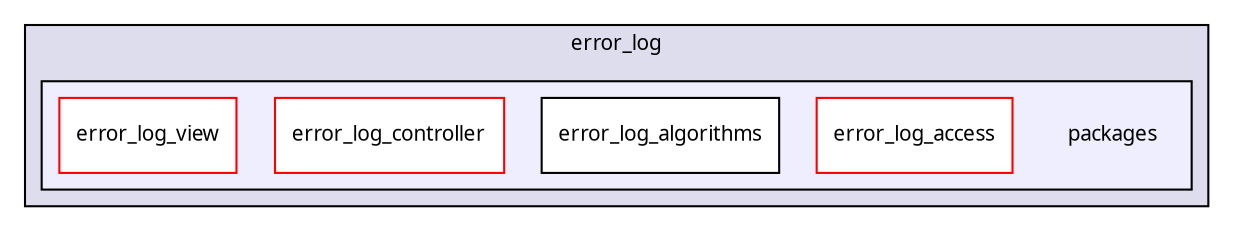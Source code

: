 digraph "packages/error_log/packages/" {
  compound=true
  node [ fontsize="10", fontname="FreeSans.ttf"];
  edge [ labelfontsize="10", labelfontname="FreeSans.ttf"];
  subgraph clusterdir_7f8c56000a0a3c43ddc72af0d2a4f7ff {
    graph [ bgcolor="#ddddee", pencolor="black", label="error_log" fontname="FreeSans.ttf", fontsize="10", URL="dir_7f8c56000a0a3c43ddc72af0d2a4f7ff.html"]
  subgraph clusterdir_1ac030a6ab26cc1ed11957ed56cdd692 {
    graph [ bgcolor="#eeeeff", pencolor="black", label="" URL="dir_1ac030a6ab26cc1ed11957ed56cdd692.html"];
    dir_1ac030a6ab26cc1ed11957ed56cdd692 [shape=plaintext label="packages"];
    dir_e68399180881f8779c73829274d1a0e7 [shape=box label="error_log_access" color="red" fillcolor="white" style="filled" URL="dir_e68399180881f8779c73829274d1a0e7.html"];
    dir_ba60f7cf5295b594673fc549e86e28a7 [shape=box label="error_log_algorithms" color="black" fillcolor="white" style="filled" URL="dir_ba60f7cf5295b594673fc549e86e28a7.html"];
    dir_8380594dfded6df1252b19837a19dd33 [shape=box label="error_log_controller" color="red" fillcolor="white" style="filled" URL="dir_8380594dfded6df1252b19837a19dd33.html"];
    dir_ca43dce619ef816894762f52bd696091 [shape=box label="error_log_view" color="red" fillcolor="white" style="filled" URL="dir_ca43dce619ef816894762f52bd696091.html"];
  }
  }
}

